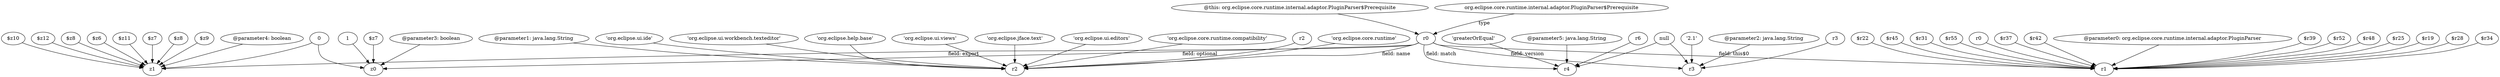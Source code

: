 digraph g {
0[label="@this: org.eclipse.core.runtime.internal.adaptor.PluginParser$Prerequisite"]
1[label="r0"]
0->1[label=""]
2[label="$z10"]
3[label="z1"]
2->3[label=""]
1->3[label="field: export"]
4[label="'org.eclipse.core.runtime.compatibility'"]
5[label="r2"]
4->5[label=""]
6[label="$z12"]
6->3[label=""]
7[label="$z8"]
7->3[label=""]
8[label="null"]
9[label="r4"]
8->9[label=""]
10[label="r2"]
10->5[label=""]
11[label="$r55"]
12[label="r1"]
11->12[label=""]
13[label="'org.eclipse.core.runtime'"]
13->5[label=""]
14[label="$z6"]
14->3[label=""]
1->12[label="field: this$0"]
15[label="r0"]
15->12[label=""]
16[label="$r37"]
16->12[label=""]
17[label="$z11"]
17->3[label=""]
18[label="org.eclipse.core.runtime.internal.adaptor.PluginParser$Prerequisite"]
18->1[label="type"]
19[label="$z7"]
19->3[label=""]
20[label="@parameter1: java.lang.String"]
20->5[label=""]
21[label="'2.1'"]
22[label="r3"]
21->22[label=""]
23[label="'greaterOrEqual'"]
23->9[label=""]
24[label="$r42"]
24->12[label=""]
25[label="'org.eclipse.ui.ide'"]
25->5[label=""]
26[label="'org.eclipse.ui.workbench.texteditor'"]
26->5[label=""]
27[label="@parameter0: org.eclipse.core.runtime.internal.adaptor.PluginParser"]
27->12[label=""]
28[label="@parameter5: java.lang.String"]
28->9[label=""]
1->9[label="field: match"]
29[label="$z8"]
29->3[label=""]
30[label="$z9"]
30->3[label=""]
31[label="'org.eclipse.help.base'"]
31->5[label=""]
32[label="$r39"]
32->12[label=""]
8->22[label=""]
33[label="$r52"]
33->12[label=""]
34[label="$z7"]
35[label="z0"]
34->35[label=""]
36[label="$r48"]
36->12[label=""]
37[label="$r25"]
37->12[label=""]
38[label="$r19"]
38->12[label=""]
39[label="@parameter4: boolean"]
39->3[label=""]
40[label="r6"]
40->9[label=""]
41[label="$r28"]
41->12[label=""]
42[label="@parameter2: java.lang.String"]
42->22[label=""]
43[label="'org.eclipse.ui.views'"]
43->5[label=""]
1->35[label="field: optional"]
1->22[label="field: version"]
44[label="'org.eclipse.jface.text'"]
44->5[label=""]
45[label="$r34"]
45->12[label=""]
46[label="@parameter3: boolean"]
46->35[label=""]
47[label="$r22"]
47->12[label=""]
48[label="'org.eclipse.ui.editors'"]
48->5[label=""]
49[label="$r45"]
49->12[label=""]
50[label="0"]
50->3[label=""]
50->35[label=""]
51[label="1"]
51->35[label=""]
1->5[label="field: name"]
52[label="$r31"]
52->12[label=""]
53[label="r3"]
53->22[label=""]
}